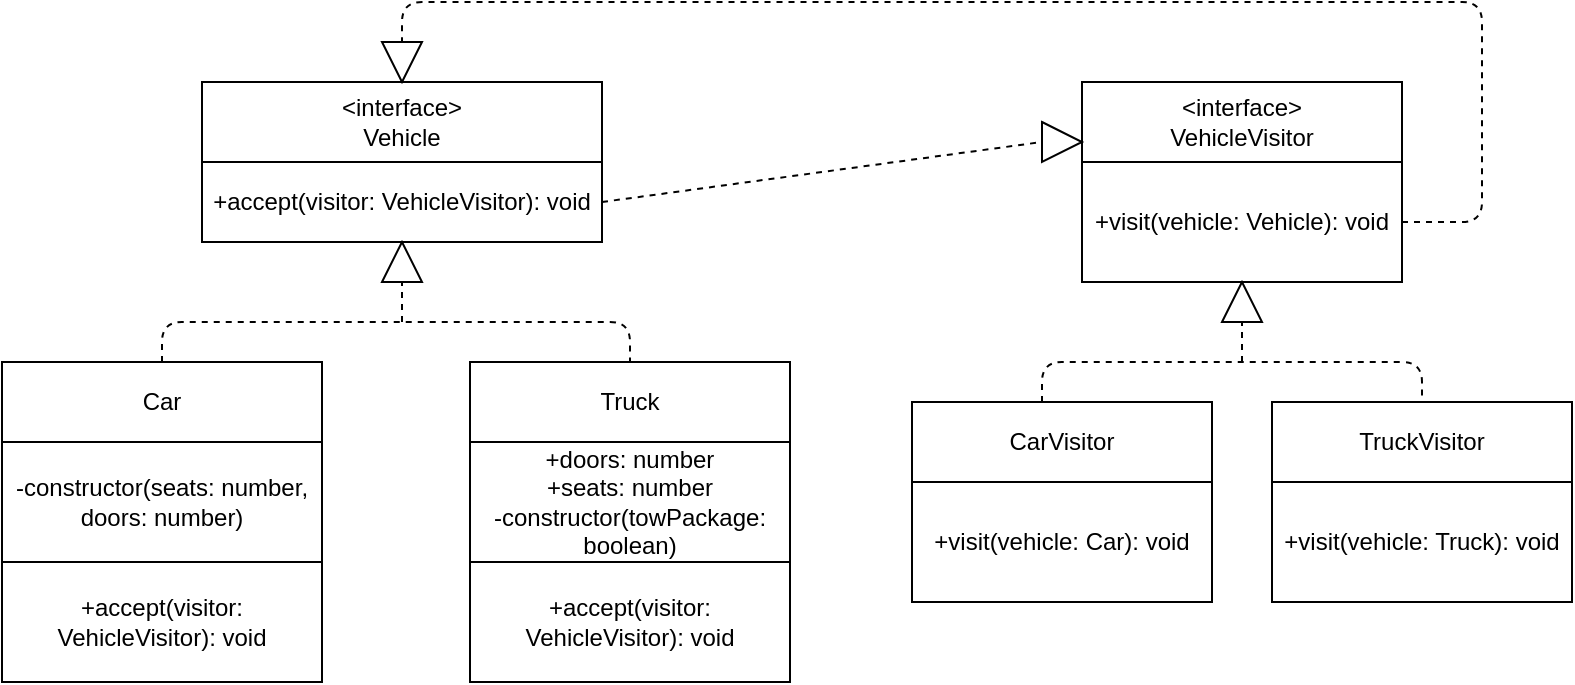 <mxfile>
    <diagram id="oIzsql-yVLpbN7K3YFEE" name="Page-1">
        <mxGraphModel dx="806" dy="726" grid="1" gridSize="10" guides="1" tooltips="1" connect="1" arrows="1" fold="1" page="1" pageScale="1" pageWidth="827" pageHeight="1169" math="0" shadow="0">
            <root>
                <mxCell id="0"/>
                <mxCell id="1" parent="0"/>
                <mxCell id="2" value="&amp;lt;interface&amp;gt;&lt;br&gt;Vehicle" style="rounded=0;whiteSpace=wrap;html=1;" vertex="1" parent="1">
                    <mxGeometry x="120" y="120" width="200" height="40" as="geometry"/>
                </mxCell>
                <mxCell id="3" value="+accept(visitor: VehicleVisitor): void" style="rounded=0;whiteSpace=wrap;html=1;" vertex="1" parent="1">
                    <mxGeometry x="120" y="160" width="200" height="40" as="geometry"/>
                </mxCell>
                <mxCell id="4" value="Car" style="rounded=0;whiteSpace=wrap;html=1;" vertex="1" parent="1">
                    <mxGeometry x="20" y="260" width="160" height="40" as="geometry"/>
                </mxCell>
                <mxCell id="5" value="-constructor(seats: number, doors: number)" style="rounded=0;whiteSpace=wrap;html=1;" vertex="1" parent="1">
                    <mxGeometry x="20" y="300" width="160" height="60" as="geometry"/>
                </mxCell>
                <mxCell id="6" value="+accept(visitor: VehicleVisitor): void" style="rounded=0;whiteSpace=wrap;html=1;" vertex="1" parent="1">
                    <mxGeometry x="20" y="360" width="160" height="60" as="geometry"/>
                </mxCell>
                <mxCell id="7" value="Truck" style="rounded=0;whiteSpace=wrap;html=1;" vertex="1" parent="1">
                    <mxGeometry x="254" y="260" width="160" height="40" as="geometry"/>
                </mxCell>
                <mxCell id="8" value="+doors: number&lt;br&gt;+seats: number&lt;br&gt;-constructor(towPackage: boolean)" style="rounded=0;whiteSpace=wrap;html=1;" vertex="1" parent="1">
                    <mxGeometry x="254" y="300" width="160" height="60" as="geometry"/>
                </mxCell>
                <mxCell id="9" value="+accept(visitor: VehicleVisitor): void" style="rounded=0;whiteSpace=wrap;html=1;" vertex="1" parent="1">
                    <mxGeometry x="254" y="360" width="160" height="60" as="geometry"/>
                </mxCell>
                <mxCell id="10" value="" style="endArrow=none;dashed=1;html=1;entryX=0.5;entryY=0;entryDx=0;entryDy=0;" edge="1" parent="1" target="7">
                    <mxGeometry width="50" height="50" relative="1" as="geometry">
                        <mxPoint x="100" y="260" as="sourcePoint"/>
                        <mxPoint x="150" y="210" as="targetPoint"/>
                        <Array as="points">
                            <mxPoint x="100" y="240"/>
                            <mxPoint x="334" y="240"/>
                        </Array>
                    </mxGeometry>
                </mxCell>
                <mxCell id="11" value="" style="endArrow=none;dashed=1;html=1;" edge="1" parent="1">
                    <mxGeometry width="50" height="50" relative="1" as="geometry">
                        <mxPoint x="220" y="240" as="sourcePoint"/>
                        <mxPoint x="220" y="220" as="targetPoint"/>
                    </mxGeometry>
                </mxCell>
                <mxCell id="12" value="" style="triangle;whiteSpace=wrap;html=1;rotation=-90;" vertex="1" parent="1">
                    <mxGeometry x="210" y="200" width="20" height="20" as="geometry"/>
                </mxCell>
                <mxCell id="13" value="&amp;lt;interface&amp;gt;&lt;br&gt;VehicleVisitor" style="rounded=0;whiteSpace=wrap;html=1;" vertex="1" parent="1">
                    <mxGeometry x="560" y="120" width="160" height="40" as="geometry"/>
                </mxCell>
                <mxCell id="16" value="+visit(vehicle: Vehicle): void" style="rounded=0;whiteSpace=wrap;html=1;" vertex="1" parent="1">
                    <mxGeometry x="560" y="160" width="160" height="60" as="geometry"/>
                </mxCell>
                <mxCell id="17" value="" style="endArrow=none;dashed=1;html=1;entryX=0;entryY=0.5;entryDx=0;entryDy=0;" edge="1" parent="1" target="18">
                    <mxGeometry width="50" height="50" relative="1" as="geometry">
                        <mxPoint x="320" y="180" as="sourcePoint"/>
                        <mxPoint x="530" y="150" as="targetPoint"/>
                    </mxGeometry>
                </mxCell>
                <mxCell id="18" value="" style="triangle;whiteSpace=wrap;html=1;rotation=0;" vertex="1" parent="1">
                    <mxGeometry x="540" y="140" width="20" height="20" as="geometry"/>
                </mxCell>
                <mxCell id="19" value="" style="endArrow=none;dashed=1;html=1;exitX=1;exitY=0.5;exitDx=0;exitDy=0;" edge="1" parent="1" source="16">
                    <mxGeometry width="50" height="50" relative="1" as="geometry">
                        <mxPoint x="720" y="190" as="sourcePoint"/>
                        <mxPoint x="220" y="100" as="targetPoint"/>
                        <Array as="points">
                            <mxPoint x="760" y="190"/>
                            <mxPoint x="760" y="80"/>
                            <mxPoint x="220" y="80"/>
                        </Array>
                    </mxGeometry>
                </mxCell>
                <mxCell id="20" value="" style="triangle;whiteSpace=wrap;html=1;rotation=90;" vertex="1" parent="1">
                    <mxGeometry x="210" y="100" width="20" height="20" as="geometry"/>
                </mxCell>
                <mxCell id="21" value="CarVisitor" style="rounded=0;whiteSpace=wrap;html=1;" vertex="1" parent="1">
                    <mxGeometry x="475" y="280" width="150" height="40" as="geometry"/>
                </mxCell>
                <mxCell id="22" value="+visit(vehicle: Car): void" style="rounded=0;whiteSpace=wrap;html=1;" vertex="1" parent="1">
                    <mxGeometry x="475" y="320" width="150" height="60" as="geometry"/>
                </mxCell>
                <mxCell id="23" value="TruckVisitor" style="rounded=0;whiteSpace=wrap;html=1;" vertex="1" parent="1">
                    <mxGeometry x="655" y="280" width="150" height="40" as="geometry"/>
                </mxCell>
                <mxCell id="24" value="+visit(vehicle: Truck): void" style="rounded=0;whiteSpace=wrap;html=1;" vertex="1" parent="1">
                    <mxGeometry x="655" y="320" width="150" height="60" as="geometry"/>
                </mxCell>
                <mxCell id="25" value="" style="endArrow=none;dashed=1;html=1;entryX=0.5;entryY=0;entryDx=0;entryDy=0;" edge="1" parent="1" target="23">
                    <mxGeometry width="50" height="50" relative="1" as="geometry">
                        <mxPoint x="540" y="280" as="sourcePoint"/>
                        <mxPoint x="590" y="230" as="targetPoint"/>
                        <Array as="points">
                            <mxPoint x="540" y="260"/>
                            <mxPoint x="730" y="260"/>
                        </Array>
                    </mxGeometry>
                </mxCell>
                <mxCell id="26" value="" style="endArrow=none;dashed=1;html=1;" edge="1" parent="1">
                    <mxGeometry width="50" height="50" relative="1" as="geometry">
                        <mxPoint x="640" y="260" as="sourcePoint"/>
                        <mxPoint x="640" y="240" as="targetPoint"/>
                    </mxGeometry>
                </mxCell>
                <mxCell id="27" value="" style="triangle;whiteSpace=wrap;html=1;rotation=-90;" vertex="1" parent="1">
                    <mxGeometry x="630" y="220" width="20" height="20" as="geometry"/>
                </mxCell>
            </root>
        </mxGraphModel>
    </diagram>
</mxfile>